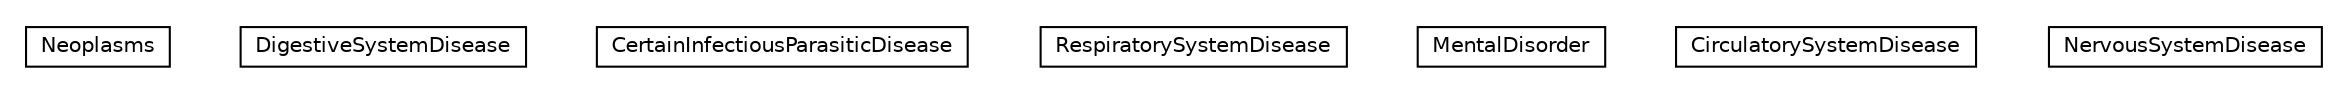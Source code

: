 #!/usr/local/bin/dot
#
# Class diagram 
# Generated by UMLGraph version R5_6-24-gf6e263 (http://www.umlgraph.org/)
#

digraph G {
	edge [fontname="Helvetica",fontsize=10,labelfontname="Helvetica",labelfontsize=10];
	node [fontname="Helvetica",fontsize=10,shape=plaintext];
	nodesep=0.25;
	ranksep=0.5;
	// org.universAAL.ontology.ICD10Diseases.owl.Neoplasms
	c413460 [label=<<table title="org.universAAL.ontology.ICD10Diseases.owl.Neoplasms" border="0" cellborder="1" cellspacing="0" cellpadding="2" port="p" href="./Neoplasms.html">
		<tr><td><table border="0" cellspacing="0" cellpadding="1">
<tr><td align="center" balign="center"> Neoplasms </td></tr>
		</table></td></tr>
		</table>>, URL="./Neoplasms.html", fontname="Helvetica", fontcolor="black", fontsize=10.0];
	// org.universAAL.ontology.ICD10Diseases.owl.DigestiveSystemDisease
	c413461 [label=<<table title="org.universAAL.ontology.ICD10Diseases.owl.DigestiveSystemDisease" border="0" cellborder="1" cellspacing="0" cellpadding="2" port="p" href="./DigestiveSystemDisease.html">
		<tr><td><table border="0" cellspacing="0" cellpadding="1">
<tr><td align="center" balign="center"> DigestiveSystemDisease </td></tr>
		</table></td></tr>
		</table>>, URL="./DigestiveSystemDisease.html", fontname="Helvetica", fontcolor="black", fontsize=10.0];
	// org.universAAL.ontology.ICD10Diseases.owl.CertainInfectiousParasiticDisease
	c413462 [label=<<table title="org.universAAL.ontology.ICD10Diseases.owl.CertainInfectiousParasiticDisease" border="0" cellborder="1" cellspacing="0" cellpadding="2" port="p" href="./CertainInfectiousParasiticDisease.html">
		<tr><td><table border="0" cellspacing="0" cellpadding="1">
<tr><td align="center" balign="center"> CertainInfectiousParasiticDisease </td></tr>
		</table></td></tr>
		</table>>, URL="./CertainInfectiousParasiticDisease.html", fontname="Helvetica", fontcolor="black", fontsize=10.0];
	// org.universAAL.ontology.ICD10Diseases.owl.RespiratorySystemDisease
	c413463 [label=<<table title="org.universAAL.ontology.ICD10Diseases.owl.RespiratorySystemDisease" border="0" cellborder="1" cellspacing="0" cellpadding="2" port="p" href="./RespiratorySystemDisease.html">
		<tr><td><table border="0" cellspacing="0" cellpadding="1">
<tr><td align="center" balign="center"> RespiratorySystemDisease </td></tr>
		</table></td></tr>
		</table>>, URL="./RespiratorySystemDisease.html", fontname="Helvetica", fontcolor="black", fontsize=10.0];
	// org.universAAL.ontology.ICD10Diseases.owl.MentalDisorder
	c413464 [label=<<table title="org.universAAL.ontology.ICD10Diseases.owl.MentalDisorder" border="0" cellborder="1" cellspacing="0" cellpadding="2" port="p" href="./MentalDisorder.html">
		<tr><td><table border="0" cellspacing="0" cellpadding="1">
<tr><td align="center" balign="center"> MentalDisorder </td></tr>
		</table></td></tr>
		</table>>, URL="./MentalDisorder.html", fontname="Helvetica", fontcolor="black", fontsize=10.0];
	// org.universAAL.ontology.ICD10Diseases.owl.CirculatorySystemDisease
	c413465 [label=<<table title="org.universAAL.ontology.ICD10Diseases.owl.CirculatorySystemDisease" border="0" cellborder="1" cellspacing="0" cellpadding="2" port="p" href="./CirculatorySystemDisease.html">
		<tr><td><table border="0" cellspacing="0" cellpadding="1">
<tr><td align="center" balign="center"> CirculatorySystemDisease </td></tr>
		</table></td></tr>
		</table>>, URL="./CirculatorySystemDisease.html", fontname="Helvetica", fontcolor="black", fontsize=10.0];
	// org.universAAL.ontology.ICD10Diseases.owl.NervousSystemDisease
	c413466 [label=<<table title="org.universAAL.ontology.ICD10Diseases.owl.NervousSystemDisease" border="0" cellborder="1" cellspacing="0" cellpadding="2" port="p" href="./NervousSystemDisease.html">
		<tr><td><table border="0" cellspacing="0" cellpadding="1">
<tr><td align="center" balign="center"> NervousSystemDisease </td></tr>
		</table></td></tr>
		</table>>, URL="./NervousSystemDisease.html", fontname="Helvetica", fontcolor="black", fontsize=10.0];
}


